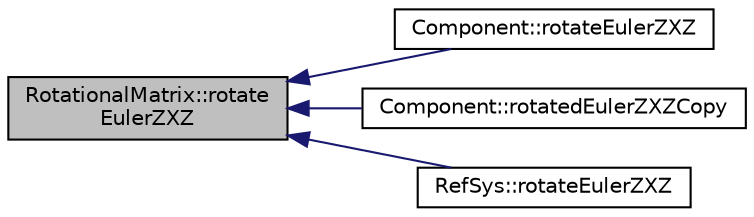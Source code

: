 digraph "RotationalMatrix::rotateEulerZXZ"
{
  edge [fontname="Helvetica",fontsize="10",labelfontname="Helvetica",labelfontsize="10"];
  node [fontname="Helvetica",fontsize="10",shape=record];
  rankdir="LR";
  Node1 [label="RotationalMatrix::rotate\lEulerZXZ",height=0.2,width=0.4,color="black", fillcolor="grey75", style="filled" fontcolor="black"];
  Node1 -> Node2 [dir="back",color="midnightblue",fontsize="10",style="solid",fontname="Helvetica"];
  Node2 [label="Component::rotateEulerZXZ",height=0.2,width=0.4,color="black", fillcolor="white", style="filled",URL="$classComponent.html#a8ce5e794cdbe6d675999921c019e9067",tooltip="Rotate the component with Euler Angles ZX&#39;Z&#39;&#39;."];
  Node1 -> Node3 [dir="back",color="midnightblue",fontsize="10",style="solid",fontname="Helvetica"];
  Node3 [label="Component::rotatedEulerZXZCopy",height=0.2,width=0.4,color="black", fillcolor="white", style="filled",URL="$classComponent.html#ab274194213390b91a710465d7c7c12ea",tooltip="Rotate a copy of the component with Euler Angles ZX&#39;Z&#39;&#39;."];
  Node1 -> Node4 [dir="back",color="midnightblue",fontsize="10",style="solid",fontname="Helvetica"];
  Node4 [label="RefSys::rotateEulerZXZ",height=0.2,width=0.4,color="black", fillcolor="white", style="filled",URL="$classRefSys.html#aaef60f082d3f15aa558f7276eea12368",tooltip="Rotates the reference system This methods rotates the reference system with the Euler ZXZ angles..."];
}
